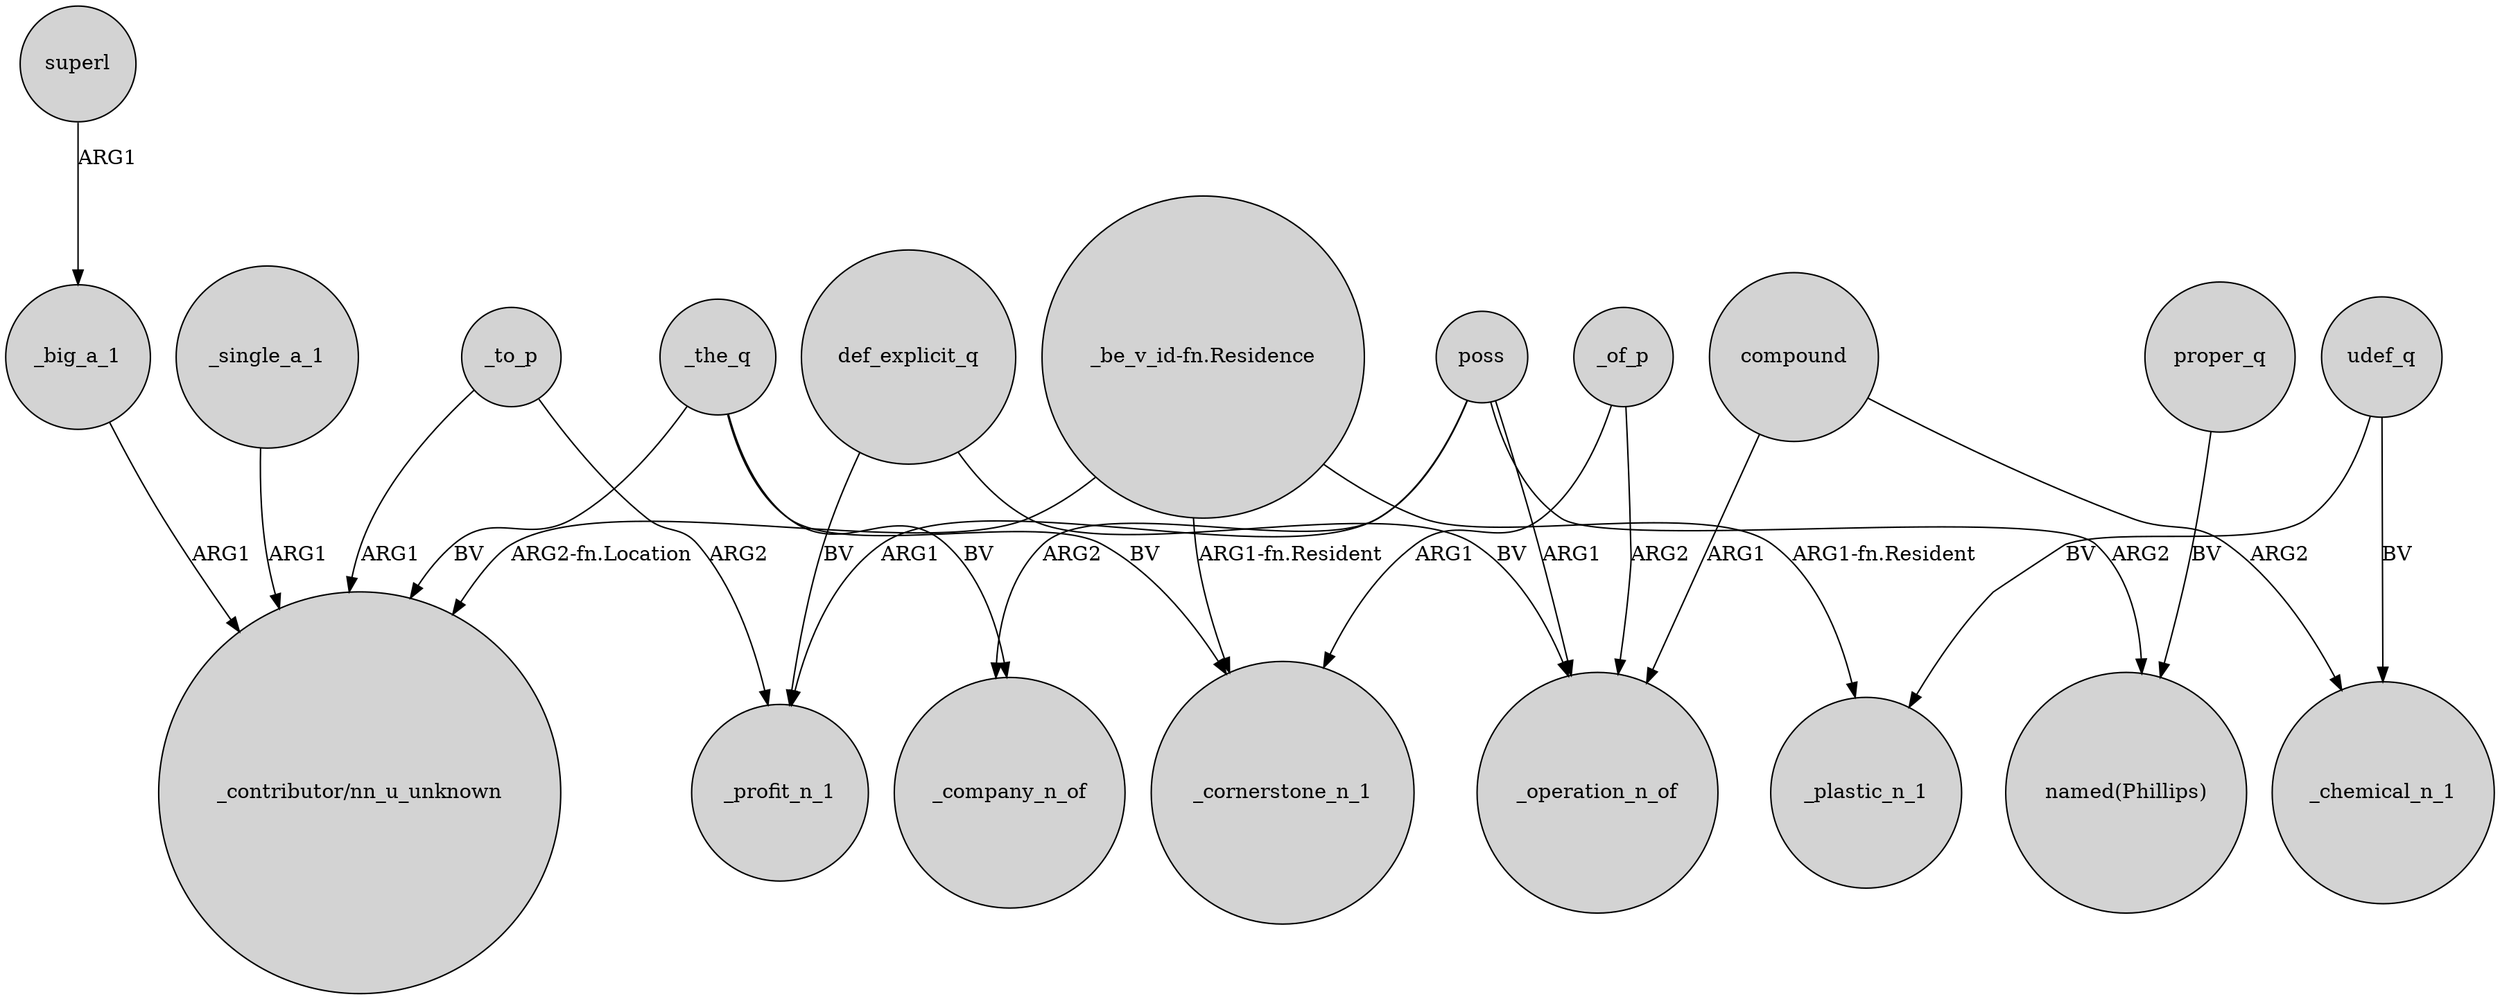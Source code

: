 digraph {
	node [shape=circle style=filled]
	def_explicit_q -> _profit_n_1 [label=BV]
	_to_p -> _profit_n_1 [label=ARG2]
	compound -> _chemical_n_1 [label=ARG2]
	_of_p -> _cornerstone_n_1 [label=ARG1]
	_to_p -> "_contributor/nn_u_unknown" [label=ARG1]
	"_be_v_id-fn.Residence" -> "_contributor/nn_u_unknown" [label="ARG2-fn.Location"]
	poss -> _operation_n_of [label=ARG1]
	_the_q -> _cornerstone_n_1 [label=BV]
	_of_p -> _operation_n_of [label=ARG2]
	compound -> _operation_n_of [label=ARG1]
	udef_q -> _chemical_n_1 [label=BV]
	"_be_v_id-fn.Residence" -> _plastic_n_1 [label="ARG1-fn.Resident"]
	_the_q -> "_contributor/nn_u_unknown" [label=BV]
	proper_q -> "named(Phillips)" [label=BV]
	poss -> _company_n_of [label=ARG2]
	superl -> _big_a_1 [label=ARG1]
	poss -> _profit_n_1 [label=ARG1]
	_single_a_1 -> "_contributor/nn_u_unknown" [label=ARG1]
	_big_a_1 -> "_contributor/nn_u_unknown" [label=ARG1]
	def_explicit_q -> _operation_n_of [label=BV]
	"_be_v_id-fn.Residence" -> _cornerstone_n_1 [label="ARG1-fn.Resident"]
	udef_q -> _plastic_n_1 [label=BV]
	_the_q -> _company_n_of [label=BV]
	poss -> "named(Phillips)" [label=ARG2]
}
